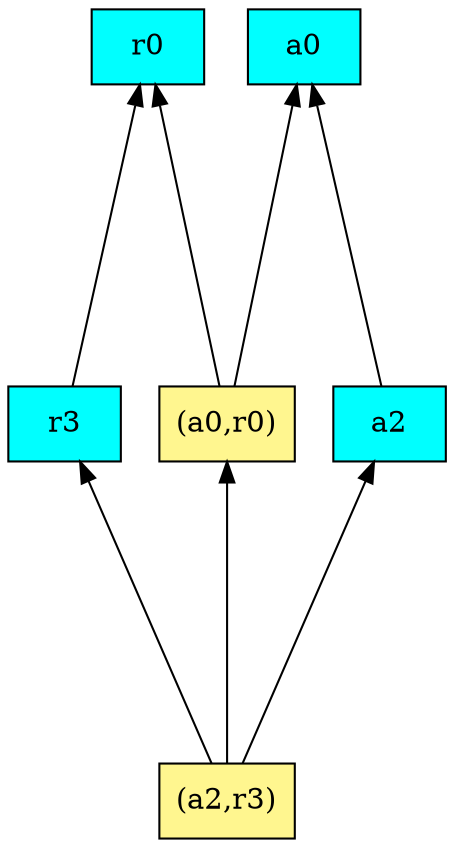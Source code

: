 digraph G {
rankdir=BT;ranksep="2.0";
"a0" [shape=record,fillcolor=cyan,style=filled,label="{a0}"];
"r0" [shape=record,fillcolor=cyan,style=filled,label="{r0}"];
"r3" [shape=record,fillcolor=cyan,style=filled,label="{r3}"];
"a2" [shape=record,fillcolor=cyan,style=filled,label="{a2}"];
"(a2,r3)" [shape=record,fillcolor=khaki1,style=filled,label="{(a2,r3)}"];
"(a0,r0)" [shape=record,fillcolor=khaki1,style=filled,label="{(a0,r0)}"];
"r3" -> "r0"
"a2" -> "a0"
"(a2,r3)" -> "r3"
"(a2,r3)" -> "a2"
"(a2,r3)" -> "(a0,r0)"
"(a0,r0)" -> "a0"
"(a0,r0)" -> "r0"
}